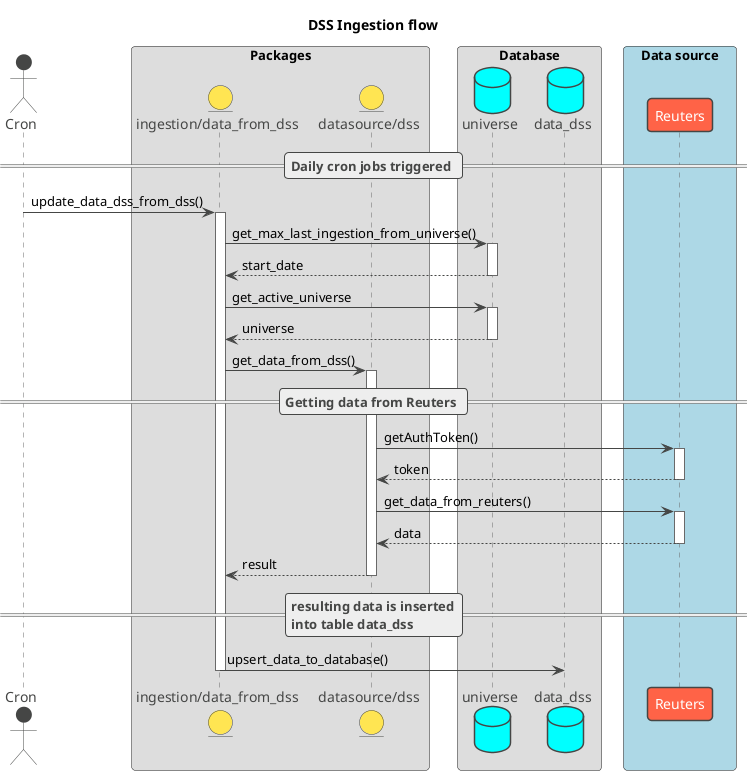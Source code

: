 @startuml "dss ingestion flow"

title "DSS Ingestion flow"

!theme vibrant

skinparam Shadowing false
skinparam DefaultFontName Ubuntu
skinparam ParticipantPadding 20
skinparam BoxPadding 10

actor Cron
box Packages
entity "ingestion/data_from_dss" as data
entity "datasource/dss" as dss
end box
box "Database"
database universe
database data_dss
end box
box "Data source" #LightBlue
participant Reuters
end box

== Daily cron jobs triggered ==
Cron -> data ++: update_data_dss_from_dss()

data -> universe ++ : get_max_last_ingestion_from_universe()
universe --> data -- : start_date

data -> universe ++ : get_active_universe
universe --> data -- : universe

data -> dss ++ : get_data_from_dss()

== Getting data from Reuters ==
dss -> Reuters ++ : getAuthToken()
Reuters --> dss -- : token

dss -> Reuters ++ : get_data_from_reuters()
Reuters --> dss -- : data
return result

== resulting data is inserted\ninto table data_dss ==
data -> data_dss -- : upsert_data_to_database()

@enduml
